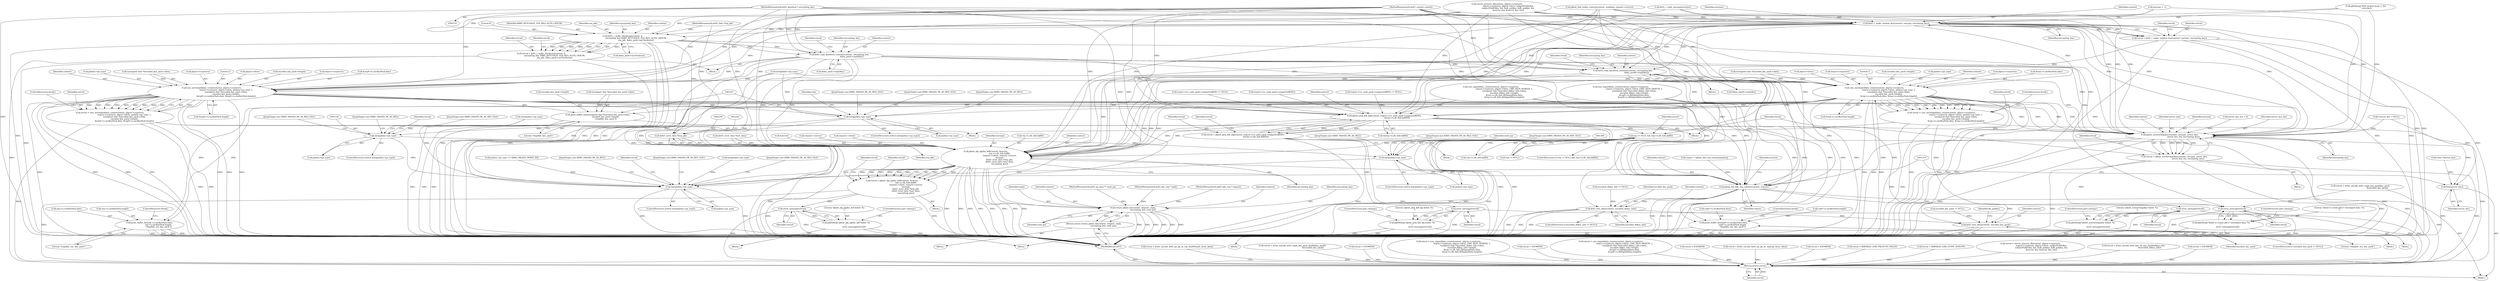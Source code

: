 digraph "0_krb5_db64ca25d661a47b996b4e2645998b5d7f0eb52c@pointer" {
"1000116" [label="(MethodParameterIn,krb5_keyblock * encrypting_key)"];
"1000219" [label="(Call,return_pkinit_kx(context, request, reply,\n                                encrypting_key, send_pa))"];
"1000218" [label="(Return,return return_pkinit_kx(context, request, reply,\n                                encrypting_key, send_pa);)"];
"1000698" [label="(Call,krb5_c_make_random_key(context, enctype, encrypting_key))"];
"1000696" [label="(Call,retval = krb5_c_make_random_key(context, enctype, encrypting_key))"];
"1001006" [label="(Call,error_message(retval))"];
"1001004" [label="(Call,pkiDebug(\"failed to create pkcs7 enveloped data: %s\n\",\n                     error_message(retval)))"];
"1001413" [label="(Return,return retval;)"];
"1000774" [label="(Call,krb5_c_make_checksum(context, 0,\n                                          encrypting_key, KRB5_KEYUSAGE_TGS_REQ_AUTH_CKSUM,\n                                          req_pkt, &key_pack->asChecksum))"];
"1000772" [label="(Call,retval = krb5_c_make_checksum(context, 0,\n                                          encrypting_key, KRB5_KEYUSAGE_TGS_REQ_AUTH_CKSUM,\n                                          req_pkt, &key_pack->asChecksum))"];
"1000832" [label="(Call,krb5_copy_keyblock_contents(context, encrypting_key,\n                                        &key_pack->replyKey))"];
"1000866" [label="(Call,cms_envelopeddata_create(context, plgctx->cryptoctx,\n                                              reqctx->cryptoctx, plgctx->idctx, padata->pa_type, 1,\n                                              (unsigned char *)encoded_key_pack->data,\n                                              encoded_key_pack->length,\n                                              &rep->u.encKeyPack.data, &rep->u.encKeyPack.length))"];
"1000864" [label="(Call,retval = cms_envelopeddata_create(context, plgctx->cryptoctx,\n                                              reqctx->cryptoctx, plgctx->idctx, padata->pa_type, 1,\n                                              (unsigned char *)encoded_key_pack->data,\n                                              encoded_key_pack->length,\n                                              &rep->u.encKeyPack.data, &rep->u.encKeyPack.length))"];
"1001009" [label="(Call,print_buffer_bin((unsigned char *)encoded_key_pack->data,\n                         encoded_key_pack->length,\n                         \"/tmp/kdc_key_pack\"))"];
"1001020" [label="(Call,(int)padata->pa_type)"];
"1001129" [label="(Call,(int)padata->pa_type)"];
"1001303" [label="(Call,(int)padata->pa_type)"];
"1001373" [label="(Call,(int)padata->pa_type)"];
"1001027" [label="(Call,print_buffer_bin(rep->u.encKeyPack.data,\n                             rep->u.encKeyPack.length,\n                             \"/tmp/kdc_enc_key_pack\"))"];
"1001105" [label="(Call,pkinit_pick_kdf_alg(context, reqctx->rcv_auth_pack->supportedKDFs,\n                                         &(rep->u.dh_Info.kdfID)))"];
"1001103" [label="(Call,retval = pkinit_pick_kdf_alg(context, reqctx->rcv_auth_pack->supportedKDFs,\n                                         &(rep->u.dh_Info.kdfID)))"];
"1001125" [label="(Call,error_message(retval))"];
"1001123" [label="(Call,pkiDebug(\"pkinit_pick_kdf_alg failed: %s\n\",\n                         error_message(retval)))"];
"1001194" [label="(Call,rep != NULL && rep->u.dh_Info.kdfID)"];
"1001220" [label="(Call,pkinit_alg_agility_kdf(context, &secret,\n                                            rep->u.dh_Info.kdfID,\n                                            request->client, request->server,\n                                            enctype,\n                                            (krb5_octet_data *)req_pkt,\n                                            (krb5_octet_data *)out_data,\n                                            encrypting_key))"];
"1001218" [label="(Call,retval = pkinit_alg_agility_kdf(context, &secret,\n                                            rep->u.dh_Info.kdfID,\n                                            request->client, request->server,\n                                            enctype,\n                                            (krb5_octet_data *)req_pkt,\n                                            (krb5_octet_data *)out_data,\n                                            encrypting_key))"];
"1001250" [label="(Call,error_message(retval))"];
"1001248" [label="(Call,pkiDebug(\"pkinit_alg_agility_kdf failed: %s\n\",\n                         error_message(retval)))"];
"1001345" [label="(Call,pkinit_fini_kdc_req_context(context, reqctx))"];
"1001358" [label="(Call,krb5_free_data(context, encoded_dhkey_info))"];
"1001365" [label="(Call,krb5_free_data(context, encoded_key_pack))"];
"1001257" [label="(Call,pkinit_octetstring2key(context, enctype, server_key,\n                                            server_key_len, encrypting_key))"];
"1001255" [label="(Call,retval = pkinit_octetstring2key(context, enctype, server_key,\n                                            server_key_len, encrypting_key))"];
"1001268" [label="(Call,error_message(retval))"];
"1001266" [label="(Call,pkiDebug(\"pkinit_octetstring2key failed: %s\n\",\n                         error_message(retval)))"];
"1001370" [label="(Call,free(server_key))"];
"1000935" [label="(Call,krb5_copy_keyblock_contents(context, encrypting_key,\n                                            &key_pack9->replyKey))"];
"1000961" [label="(Call,cms_envelopeddata_create(context, plgctx->cryptoctx,\n                                              reqctx->cryptoctx, plgctx->idctx, padata->pa_type, 1,\n                                              (unsigned char *)encoded_key_pack->data,\n                                              encoded_key_pack->length,\n                                              &rep9->u.encKeyPack.data, &rep9->u.encKeyPack.length))"];
"1000959" [label="(Call,retval = cms_envelopeddata_create(context, plgctx->cryptoctx,\n                                              reqctx->cryptoctx, plgctx->idctx, padata->pa_type, 1,\n                                              (unsigned char *)encoded_key_pack->data,\n                                              encoded_key_pack->length,\n                                              &rep9->u.encKeyPack.data, &rep9->u.encKeyPack.length))"];
"1001046" [label="(Call,print_buffer_bin(rep9->u.encKeyPack.data,\n                             rep9->u.encKeyPack.length,\n                             \"/tmp/kdc_enc_key_pack\"))"];
"1001238" [label="(Call,(krb5_octet_data *)req_pkt)"];
"1001126" [label="(Identifier,retval)"];
"1000759" [label="(Block,)"];
"1000960" [label="(Identifier,retval)"];
"1000693" [label="(Block,)"];
"1000984" [label="(Call,&rep9->u.encKeyPack.data)"];
"1001248" [label="(Call,pkiDebug(\"pkinit_alg_agility_kdf failed: %s\n\",\n                         error_message(retval)))"];
"1001262" [label="(Identifier,encrypting_key)"];
"1000981" [label="(Call,encoded_key_pack->length)"];
"1001131" [label="(Call,padata->pa_type)"];
"1001302" [label="(ControlStructure,switch ((int)padata->pa_type))"];
"1001145" [label="(Call,retval = k5int_encode_krb5_pa_pk_as_rep_draft9(rep9, &out_data))"];
"1000839" [label="(Call,retval = k5int_encode_krb5_reply_key_pack(key_pack,\n                                                      &encoded_key_pack))"];
"1001371" [label="(Identifier,server_key)"];
"1000966" [label="(Call,reqctx->cryptoctx)"];
"1001009" [label="(Call,print_buffer_bin((unsigned char *)encoded_key_pack->data,\n                         encoded_key_pack->length,\n                         \"/tmp/kdc_key_pack\"))"];
"1001004" [label="(Call,pkiDebug(\"failed to create pkcs7 enveloped data: %s\n\",\n                     error_message(retval)))"];
"1001249" [label="(Literal,\"pkinit_alg_agility_kdf failed: %s\n\")"];
"1000942" [label="(Call,retval = k5int_encode_krb5_reply_key_pack_draft9(key_pack9,\n                                                                 &encoded_key_pack))"];
"1000768" [label="(Call,retval = ENOMEM)"];
"1001010" [label="(Call,(unsigned char *)encoded_key_pack->data)"];
"1001309" [label="(JumpTarget,case KRB5_PADATA_PK_AS_REQ:)"];
"1000880" [label="(Literal,1)"];
"1001018" [label="(Literal,\"/tmp/kdc_key_pack\")"];
"1001247" [label="(Block,)"];
"1000594" [label="(Call,retval = cms_signeddata_create(context, plgctx->cryptoctx,\n                                           reqctx->cryptoctx, plgctx->idctx, CMS_SIGN_SERVER, 1,\n                                           (unsigned char *)encoded_dhkey_info->data,\n                                           encoded_dhkey_info->length,\n                                           &rep->u.dh_Info.dhSignedData.data,\n                                           &rep->u.dh_Info.dhSignedData.length))"];
"1001028" [label="(Call,rep->u.encKeyPack.data)"];
"1001080" [label="(Call,reqctx->rcv_auth_pack->supportedKDFs != NULL)"];
"1001270" [label="(ControlStructure,goto cleanup;)"];
"1000220" [label="(Identifier,context)"];
"1000212" [label="(Call,padata->pa_type == KRB5_PADATA_PKINIT_KX)"];
"1000122" [label="(Block,)"];
"1000348" [label="(Call,retval = ENOMEM)"];
"1001244" [label="(Identifier,encrypting_key)"];
"1000151" [label="(Call,*server_key = NULL)"];
"1001267" [label="(Literal,\"pkinit_octetstring2key failed: %s\n\")"];
"1000224" [label="(Identifier,send_pa)"];
"1000114" [label="(MethodParameterIn,krb5_kdc_req * request)"];
"1000696" [label="(Call,retval = krb5_c_make_random_key(context, enctype, encrypting_key))"];
"1001143" [label="(JumpTarget,case KRB5_PADATA_PK_AS_REP_OLD:)"];
"1001251" [label="(Identifier,retval)"];
"1000897" [label="(Call,&rep->u.encKeyPack.length)"];
"1000250" [label="(Call,pkinit_find_realm_context(context, moddata, request->server))"];
"1001305" [label="(Call,padata->pa_type)"];
"1001107" [label="(Call,reqctx->rcv_auth_pack->supportedKDFs)"];
"1001350" [label="(Identifier,scratch)"];
"1001257" [label="(Call,pkinit_octetstring2key(context, enctype, server_key,\n                                            server_key_len, encrypting_key))"];
"1000886" [label="(Call,encoded_key_pack->length)"];
"1001135" [label="(JumpTarget,case KRB5_PADATA_PK_AS_REQ:)"];
"1000937" [label="(Identifier,encrypting_key)"];
"1000775" [label="(Identifier,context)"];
"1000221" [label="(Identifier,request)"];
"1001345" [label="(Call,pkinit_fini_kdc_req_context(context, reqctx))"];
"1001003" [label="(Block,)"];
"1001379" [label="(JumpTarget,case KRB5_PADATA_PK_AS_REQ:)"];
"1001367" [label="(Identifier,encoded_key_pack)"];
"1001210" [label="(Call,(char *)server_key)"];
"1001025" [label="(Block,)"];
"1001366" [label="(Identifier,context)"];
"1001218" [label="(Call,retval = pkinit_alg_agility_kdf(context, &secret,\n                                            rep->u.dh_Info.kdfID,\n                                            request->client, request->server,\n                                            enctype,\n                                            (krb5_octet_data *)req_pkt,\n                                            (krb5_octet_data *)out_data,\n                                            encrypting_key))"];
"1001347" [label="(Identifier,reqctx)"];
"1000773" [label="(Identifier,retval)"];
"1000646" [label="(Call,retval = cms_signeddata_create(context, plgctx->cryptoctx,\n                                           reqctx->cryptoctx, plgctx->idctx, CMS_SIGN_DRAFT9, 1,\n                                           (unsigned char *)encoded_dhkey_info->data,\n                                           encoded_dhkey_info->length,\n                                           &rep9->u.dhSignedData.data,\n                                           &rep9->u.dhSignedData.length))"];
"1000699" [label="(Identifier,context)"];
"1001015" [label="(Call,encoded_key_pack->length)"];
"1001198" [label="(Call,rep->u.dh_Info.kdfID)"];
"1000368" [label="(Call,retval = ENOMEM)"];
"1000840" [label="(Identifier,retval)"];
"1001362" [label="(Call,encoded_key_pack != NULL)"];
"1001365" [label="(Call,krb5_free_data(context, encoded_key_pack))"];
"1000116" [label="(MethodParameterIn,krb5_keyblock * encrypting_key)"];
"1001136" [label="(Call,retval = k5int_encode_krb5_pa_pk_as_rep(rep, &out_data))"];
"1001372" [label="(ControlStructure,switch ((int)padata->pa_type))"];
"1001303" [label="(Call,(int)padata->pa_type)"];
"1000877" [label="(Call,padata->pa_type)"];
"1001205" [label="(Block,)"];
"1000223" [label="(Identifier,encrypting_key)"];
"1000864" [label="(Call,retval = cms_envelopeddata_create(context, plgctx->cryptoctx,\n                                              reqctx->cryptoctx, plgctx->idctx, padata->pa_type, 1,\n                                              (unsigned char *)encoded_key_pack->data,\n                                              encoded_key_pack->length,\n                                              &rep->u.encKeyPack.data, &rep->u.encKeyPack.length))"];
"1001256" [label="(Identifier,retval)"];
"1001019" [label="(ControlStructure,switch ((int)padata->pa_type))"];
"1001258" [label="(Identifier,context)"];
"1001220" [label="(Call,pkinit_alg_agility_kdf(context, &secret,\n                                            rep->u.dh_Info.kdfID,\n                                            request->client, request->server,\n                                            enctype,\n                                            (krb5_octet_data *)req_pkt,\n                                            (krb5_octet_data *)out_data,\n                                            encrypting_key))"];
"1001222" [label="(Call,&secret)"];
"1000489" [label="(Call,server_process_dh(context, plgctx->cryptoctx,\n                                   reqctx->cryptoctx, plgctx->idctx, subjectPublicKey,\n                                   subjectPublicKey_len, &dh_pubkey, &dh_pubkey_len,\n                                   &server_key, &server_key_len))"];
"1001410" [label="(Identifier,retval)"];
"1001027" [label="(Call,print_buffer_bin(rep->u.encKeyPack.data,\n                             rep->u.encKeyPack.length,\n                             \"/tmp/kdc_enc_key_pack\"))"];
"1001260" [label="(Identifier,server_key)"];
"1001268" [label="(Call,error_message(retval))"];
"1001269" [label="(Identifier,retval)"];
"1000867" [label="(Identifier,context)"];
"1001390" [label="(JumpTarget,case KRB5_PADATA_PK_AS_REP_OLD:)"];
"1000920" [label="(Call,retval = ENOMEM)"];
"1001234" [label="(Call,request->server)"];
"1001000" [label="(ControlStructure,break;)"];
"1000698" [label="(Call,krb5_c_make_random_key(context, enctype, encrypting_key))"];
"1000752" [label="(Call,(int)padata->pa_type)"];
"1000834" [label="(Identifier,encrypting_key)"];
"1001264" [label="(Identifier,retval)"];
"1000222" [label="(Identifier,reply)"];
"1000185" [label="(Call,enctype = -1)"];
"1001035" [label="(Call,rep->u.encKeyPack.length)"];
"1001266" [label="(Call,pkiDebug(\"pkinit_octetstring2key failed: %s\n\",\n                         error_message(retval)))"];
"1001047" [label="(Call,rep9->u.encKeyPack.data)"];
"1001231" [label="(Call,request->client)"];
"1000911" [label="(Block,)"];
"1001061" [label="(Literal,\"/tmp/kdc_enc_key_pack\")"];
"1000379" [label="(Call,retval = KRB5KDC_ERR_PREAUTH_FAILED)"];
"1000219" [label="(Call,return_pkinit_kx(context, request, reply,\n                                encrypting_key, send_pa))"];
"1001208" [label="(Identifier,secret)"];
"1001375" [label="(Call,padata->pa_type)"];
"1000111" [label="(MethodParameterIn,krb5_context context)"];
"1000832" [label="(Call,krb5_copy_keyblock_contents(context, encrypting_key,\n                                        &key_pack->replyKey))"];
"1000866" [label="(Call,cms_envelopeddata_create(context, plgctx->cryptoctx,\n                                              reqctx->cryptoctx, plgctx->idctx, padata->pa_type, 1,\n                                              (unsigned char *)encoded_key_pack->data,\n                                              encoded_key_pack->length,\n                                              &rep->u.encKeyPack.data, &rep->u.encKeyPack.length))"];
"1001359" [label="(Identifier,context)"];
"1000992" [label="(Call,&rep9->u.encKeyPack.length)"];
"1001022" [label="(Call,padata->pa_type)"];
"1001129" [label="(Call,(int)padata->pa_type)"];
"1001127" [label="(ControlStructure,goto cleanup;)"];
"1001252" [label="(ControlStructure,goto cleanup;)"];
"1000317" [label="(Call,pkiDebug(\"KDC picked etype = %d\n\", enctype))"];
"1001005" [label="(Literal,\"failed to create pkcs7 enveloped data: %s\n\")"];
"1000772" [label="(Call,retval = krb5_c_make_checksum(context, 0,\n                                          encrypting_key, KRB5_KEYUSAGE_TGS_REQ_AUTH_CKSUM,\n                                          req_pkt, &key_pack->asChecksum))"];
"1001254" [label="(Block,)"];
"1001259" [label="(Identifier,enctype)"];
"1000117" [label="(MethodParameterIn,krb5_pa_data ** send_pa)"];
"1000962" [label="(Identifier,context)"];
"1001105" [label="(Call,pkinit_pick_kdf_alg(context, reqctx->rcv_auth_pack->supportedKDFs,\n                                         &(rep->u.dh_Info.kdfID)))"];
"1000777" [label="(Identifier,encrypting_key)"];
"1001026" [label="(JumpTarget,case KRB5_PADATA_PK_AS_REQ:)"];
"1001103" [label="(Call,retval = pkinit_pick_kdf_alg(context, reqctx->rcv_auth_pack->supportedKDFs,\n                                         &(rep->u.dh_Info.kdfID)))"];
"1001104" [label="(Identifier,retval)"];
"1000159" [label="(Call,server_key_len = 0)"];
"1001265" [label="(Block,)"];
"1000113" [label="(MethodParameterIn,krb5_data *req_pkt)"];
"1001042" [label="(Literal,\"/tmp/kdc_enc_key_pack\")"];
"1001358" [label="(Call,krb5_free_data(context, encoded_dhkey_info))"];
"1001237" [label="(Identifier,enctype)"];
"1000700" [label="(Identifier,enctype)"];
"1000935" [label="(Call,krb5_copy_keyblock_contents(context, encrypting_key,\n                                            &key_pack9->replyKey))"];
"1000703" [label="(Identifier,retval)"];
"1000868" [label="(Call,plgctx->cryptoctx)"];
"1000648" [label="(Call,cms_signeddata_create(context, plgctx->cryptoctx,\n                                           reqctx->cryptoctx, plgctx->idctx, CMS_SIGN_DRAFT9, 1,\n                                           (unsigned char *)encoded_dhkey_info->data,\n                                           encoded_dhkey_info->length,\n                                           &rep9->u.dhSignedData.data,\n                                           &rep9->u.dhSignedData.length))"];
"1001043" [label="(ControlStructure,break;)"];
"1000938" [label="(Call,&key_pack9->replyKey)"];
"1001046" [label="(Call,print_buffer_bin(rep9->u.encKeyPack.data,\n                             rep9->u.encKeyPack.length,\n                             \"/tmp/kdc_enc_key_pack\"))"];
"1000972" [label="(Call,padata->pa_type)"];
"1000976" [label="(Call,(unsigned char *)encoded_key_pack->data)"];
"1001355" [label="(Call,encoded_dhkey_info != NULL)"];
"1000963" [label="(Call,plgctx->cryptoctx)"];
"1000785" [label="(Identifier,retval)"];
"1001020" [label="(Call,(int)padata->pa_type)"];
"1000328" [label="(Call,retval = KRB5KDC_ERR_ETYPE_NOSUPP)"];
"1001255" [label="(Call,retval = pkinit_octetstring2key(context, enctype, server_key,\n                                            server_key_len, encrypting_key))"];
"1001153" [label="(Identifier,retval)"];
"1000587" [label="(Call,(int)padata->pa_type)"];
"1001112" [label="(Call,&(rep->u.dh_Info.kdfID))"];
"1001106" [label="(Identifier,context)"];
"1000865" [label="(Identifier,retval)"];
"1001363" [label="(Identifier,encoded_key_pack)"];
"1000701" [label="(Identifier,encrypting_key)"];
"1001006" [label="(Call,error_message(retval))"];
"1001414" [label="(Identifier,retval)"];
"1001317" [label="(JumpTarget,case KRB5_PADATA_PK_AS_REQ_OLD:)"];
"1000959" [label="(Call,retval = cms_envelopeddata_create(context, plgctx->cryptoctx,\n                                              reqctx->cryptoctx, plgctx->idctx, padata->pa_type, 1,\n                                              (unsigned char *)encoded_key_pack->data,\n                                              encoded_key_pack->length,\n                                              &rep9->u.encKeyPack.data, &rep9->u.encKeyPack.length))"];
"1000697" [label="(Identifier,retval)"];
"1001195" [label="(Call,rep != NULL)"];
"1001238" [label="(Call,(krb5_octet_data *)req_pkt)"];
"1001193" [label="(ControlStructure,if (rep != NULL && rep->u.dh_Info.kdfID))"];
"1001128" [label="(ControlStructure,switch ((int)padata->pa_type))"];
"1001261" [label="(Identifier,server_key_len)"];
"1001224" [label="(Call,rep->u.dh_Info.kdfID)"];
"1000857" [label="(Block,)"];
"1001346" [label="(Identifier,context)"];
"1000889" [label="(Call,&rep->u.encKeyPack.data)"];
"1000881" [label="(Call,(unsigned char *)encoded_key_pack->data)"];
"1001007" [label="(Identifier,retval)"];
"1000487" [label="(Call,retval = server_process_dh(context, plgctx->cryptoctx,\n                                   reqctx->cryptoctx, plgctx->idctx, subjectPublicKey,\n                                   subjectPublicKey_len, &dh_pubkey, &dh_pubkey_len,\n                                   &server_key, &server_key_len))"];
"1001354" [label="(ControlStructure,if (encoded_dhkey_info != NULL))"];
"1000218" [label="(Return,return return_pkinit_kx(context, request, reply,\n                                encrypting_key, send_pa);)"];
"1000975" [label="(Literal,1)"];
"1001067" [label="(Identifier,rep)"];
"1000905" [label="(ControlStructure,break;)"];
"1001361" [label="(ControlStructure,if (encoded_key_pack != NULL))"];
"1001062" [label="(ControlStructure,break;)"];
"1000776" [label="(Literal,0)"];
"1000267" [label="(Call,reqctx = (pkinit_kdc_req_context)modreq)"];
"1000961" [label="(Call,cms_envelopeddata_create(context, plgctx->cryptoctx,\n                                              reqctx->cryptoctx, plgctx->idctx, padata->pa_type, 1,\n                                              (unsigned char *)encoded_key_pack->data,\n                                              encoded_key_pack->length,\n                                              &rep9->u.encKeyPack.data, &rep9->u.encKeyPack.length))"];
"1001102" [label="(Block,)"];
"1001122" [label="(Block,)"];
"1001124" [label="(Literal,\"pkinit_pick_kdf_alg failed: %s\n\")"];
"1000833" [label="(Identifier,context)"];
"1001008" [label="(ControlStructure,goto cleanup;)"];
"1001125" [label="(Call,error_message(retval))"];
"1000563" [label="(Call,retval = k5int_encode_krb5_kdc_dh_key_info(&dhkey_info,\n                                                   &encoded_dhkey_info))"];
"1001221" [label="(Identifier,context)"];
"1000936" [label="(Identifier,context)"];
"1001370" [label="(Call,free(server_key))"];
"1000312" [label="(Call,krb5_c_valid_enctype(enctype))"];
"1001144" [label="(JumpTarget,case KRB5_PADATA_PK_AS_REQ_OLD:)"];
"1001219" [label="(Identifier,retval)"];
"1000778" [label="(Identifier,KRB5_KEYUSAGE_TGS_REQ_AUTH_CKSUM)"];
"1001329" [label="(Identifier,send_pa)"];
"1000943" [label="(Identifier,retval)"];
"1001250" [label="(Call,error_message(retval))"];
"1001415" [label="(MethodReturn,RET)"];
"1000217" [label="(Block,)"];
"1001246" [label="(Identifier,retval)"];
"1000969" [label="(Call,plgctx->idctx)"];
"1001241" [label="(Call,(krb5_octet_data *)out_data)"];
"1000779" [label="(Identifier,req_pkt)"];
"1000780" [label="(Call,&key_pack->asChecksum)"];
"1000874" [label="(Call,plgctx->idctx)"];
"1001045" [label="(JumpTarget,case KRB5_PADATA_PK_AS_REQ_OLD:)"];
"1001283" [label="(Call,retval = ENOMEM)"];
"1000852" [label="(Call,(int)padata->pa_type)"];
"1001095" [label="(Call,reqctx->rcv_auth_pack->supportedKDFs != NULL)"];
"1001123" [label="(Call,pkiDebug(\"pkinit_pick_kdf_alg failed: %s\n\",\n                         error_message(retval)))"];
"1001360" [label="(Identifier,encoded_dhkey_info)"];
"1001318" [label="(JumpTarget,case KRB5_PADATA_PK_AS_REP_OLD:)"];
"1000835" [label="(Call,&key_pack->replyKey)"];
"1001373" [label="(Call,(int)padata->pa_type)"];
"1001391" [label="(JumpTarget,case KRB5_PADATA_PK_AS_REQ_OLD:)"];
"1001413" [label="(Return,return retval;)"];
"1000871" [label="(Call,reqctx->cryptoctx)"];
"1000596" [label="(Call,cms_signeddata_create(context, plgctx->cryptoctx,\n                                           reqctx->cryptoctx, plgctx->idctx, CMS_SIGN_SERVER, 1,\n                                           (unsigned char *)encoded_dhkey_info->data,\n                                           encoded_dhkey_info->length,\n                                           &rep->u.dh_Info.dhSignedData.data,\n                                           &rep->u.dh_Info.dhSignedData.length))"];
"1000774" [label="(Call,krb5_c_make_checksum(context, 0,\n                                          encrypting_key, KRB5_KEYUSAGE_TGS_REQ_AUTH_CKSUM,\n                                          req_pkt, &key_pack->asChecksum))"];
"1001121" [label="(Identifier,retval)"];
"1001194" [label="(Call,rep != NULL && rep->u.dh_Info.kdfID)"];
"1001369" [label="(Identifier,dh_pubkey)"];
"1001044" [label="(JumpTarget,case KRB5_PADATA_PK_AS_REP_OLD:)"];
"1001240" [label="(Identifier,req_pkt)"];
"1000115" [label="(MethodParameterIn,krb5_kdc_rep * reply)"];
"1001054" [label="(Call,rep9->u.encKeyPack.length)"];
"1000116" -> "1000110"  [label="AST: "];
"1000116" -> "1001415"  [label="DDG: "];
"1000116" -> "1000219"  [label="DDG: "];
"1000116" -> "1000698"  [label="DDG: "];
"1000116" -> "1000774"  [label="DDG: "];
"1000116" -> "1000832"  [label="DDG: "];
"1000116" -> "1000935"  [label="DDG: "];
"1000116" -> "1001220"  [label="DDG: "];
"1000116" -> "1001257"  [label="DDG: "];
"1000219" -> "1000218"  [label="AST: "];
"1000219" -> "1000224"  [label="CFG: "];
"1000220" -> "1000219"  [label="AST: "];
"1000221" -> "1000219"  [label="AST: "];
"1000222" -> "1000219"  [label="AST: "];
"1000223" -> "1000219"  [label="AST: "];
"1000224" -> "1000219"  [label="AST: "];
"1000218" -> "1000219"  [label="CFG: "];
"1000219" -> "1001415"  [label="DDG: "];
"1000219" -> "1001415"  [label="DDG: "];
"1000219" -> "1001415"  [label="DDG: "];
"1000219" -> "1001415"  [label="DDG: "];
"1000219" -> "1001415"  [label="DDG: "];
"1000219" -> "1001415"  [label="DDG: "];
"1000219" -> "1000218"  [label="DDG: "];
"1000111" -> "1000219"  [label="DDG: "];
"1000114" -> "1000219"  [label="DDG: "];
"1000115" -> "1000219"  [label="DDG: "];
"1000117" -> "1000219"  [label="DDG: "];
"1000218" -> "1000217"  [label="AST: "];
"1001415" -> "1000218"  [label="CFG: "];
"1000218" -> "1001415"  [label="DDG: "];
"1000698" -> "1000696"  [label="AST: "];
"1000698" -> "1000701"  [label="CFG: "];
"1000699" -> "1000698"  [label="AST: "];
"1000700" -> "1000698"  [label="AST: "];
"1000701" -> "1000698"  [label="AST: "];
"1000696" -> "1000698"  [label="CFG: "];
"1000698" -> "1001415"  [label="DDG: "];
"1000698" -> "1001415"  [label="DDG: "];
"1000698" -> "1000696"  [label="DDG: "];
"1000698" -> "1000696"  [label="DDG: "];
"1000698" -> "1000696"  [label="DDG: "];
"1000250" -> "1000698"  [label="DDG: "];
"1000489" -> "1000698"  [label="DDG: "];
"1000111" -> "1000698"  [label="DDG: "];
"1000185" -> "1000698"  [label="DDG: "];
"1000312" -> "1000698"  [label="DDG: "];
"1000317" -> "1000698"  [label="DDG: "];
"1000698" -> "1000774"  [label="DDG: "];
"1000698" -> "1000774"  [label="DDG: "];
"1000698" -> "1000866"  [label="DDG: "];
"1000698" -> "1000935"  [label="DDG: "];
"1000698" -> "1000935"  [label="DDG: "];
"1000698" -> "1000961"  [label="DDG: "];
"1000698" -> "1001105"  [label="DDG: "];
"1000698" -> "1001220"  [label="DDG: "];
"1000698" -> "1001220"  [label="DDG: "];
"1000698" -> "1001220"  [label="DDG: "];
"1000698" -> "1001257"  [label="DDG: "];
"1000698" -> "1001257"  [label="DDG: "];
"1000698" -> "1001257"  [label="DDG: "];
"1000698" -> "1001345"  [label="DDG: "];
"1000696" -> "1000693"  [label="AST: "];
"1000697" -> "1000696"  [label="AST: "];
"1000703" -> "1000696"  [label="CFG: "];
"1000696" -> "1001415"  [label="DDG: "];
"1000696" -> "1001415"  [label="DDG: "];
"1000696" -> "1001006"  [label="DDG: "];
"1000696" -> "1001413"  [label="DDG: "];
"1001006" -> "1001004"  [label="AST: "];
"1001006" -> "1001007"  [label="CFG: "];
"1001007" -> "1001006"  [label="AST: "];
"1001004" -> "1001006"  [label="CFG: "];
"1001006" -> "1001415"  [label="DDG: "];
"1001006" -> "1001004"  [label="DDG: "];
"1000959" -> "1001006"  [label="DDG: "];
"1000839" -> "1001006"  [label="DDG: "];
"1000864" -> "1001006"  [label="DDG: "];
"1001006" -> "1001413"  [label="DDG: "];
"1001004" -> "1001003"  [label="AST: "];
"1001005" -> "1001004"  [label="AST: "];
"1001008" -> "1001004"  [label="CFG: "];
"1001004" -> "1001415"  [label="DDG: "];
"1001004" -> "1001415"  [label="DDG: "];
"1001413" -> "1000122"  [label="AST: "];
"1001413" -> "1001414"  [label="CFG: "];
"1001414" -> "1001413"  [label="AST: "];
"1001415" -> "1001413"  [label="CFG: "];
"1001413" -> "1001415"  [label="DDG: "];
"1001414" -> "1001413"  [label="DDG: "];
"1000368" -> "1001413"  [label="DDG: "];
"1000772" -> "1001413"  [label="DDG: "];
"1000594" -> "1001413"  [label="DDG: "];
"1001136" -> "1001413"  [label="DDG: "];
"1001103" -> "1001413"  [label="DDG: "];
"1000379" -> "1001413"  [label="DDG: "];
"1000942" -> "1001413"  [label="DDG: "];
"1001255" -> "1001413"  [label="DDG: "];
"1000328" -> "1001413"  [label="DDG: "];
"1001218" -> "1001413"  [label="DDG: "];
"1001268" -> "1001413"  [label="DDG: "];
"1000959" -> "1001413"  [label="DDG: "];
"1001283" -> "1001413"  [label="DDG: "];
"1000839" -> "1001413"  [label="DDG: "];
"1001250" -> "1001413"  [label="DDG: "];
"1000348" -> "1001413"  [label="DDG: "];
"1000864" -> "1001413"  [label="DDG: "];
"1000487" -> "1001413"  [label="DDG: "];
"1000920" -> "1001413"  [label="DDG: "];
"1000646" -> "1001413"  [label="DDG: "];
"1001145" -> "1001413"  [label="DDG: "];
"1000768" -> "1001413"  [label="DDG: "];
"1001125" -> "1001413"  [label="DDG: "];
"1000563" -> "1001413"  [label="DDG: "];
"1000774" -> "1000772"  [label="AST: "];
"1000774" -> "1000780"  [label="CFG: "];
"1000775" -> "1000774"  [label="AST: "];
"1000776" -> "1000774"  [label="AST: "];
"1000777" -> "1000774"  [label="AST: "];
"1000778" -> "1000774"  [label="AST: "];
"1000779" -> "1000774"  [label="AST: "];
"1000780" -> "1000774"  [label="AST: "];
"1000772" -> "1000774"  [label="CFG: "];
"1000774" -> "1001415"  [label="DDG: "];
"1000774" -> "1001415"  [label="DDG: "];
"1000774" -> "1001415"  [label="DDG: "];
"1000774" -> "1001415"  [label="DDG: "];
"1000774" -> "1000772"  [label="DDG: "];
"1000774" -> "1000772"  [label="DDG: "];
"1000774" -> "1000772"  [label="DDG: "];
"1000774" -> "1000772"  [label="DDG: "];
"1000774" -> "1000772"  [label="DDG: "];
"1000774" -> "1000772"  [label="DDG: "];
"1000111" -> "1000774"  [label="DDG: "];
"1000113" -> "1000774"  [label="DDG: "];
"1000774" -> "1000832"  [label="DDG: "];
"1000774" -> "1000832"  [label="DDG: "];
"1000774" -> "1001238"  [label="DDG: "];
"1000774" -> "1001345"  [label="DDG: "];
"1000772" -> "1000759"  [label="AST: "];
"1000773" -> "1000772"  [label="AST: "];
"1000785" -> "1000772"  [label="CFG: "];
"1000772" -> "1001415"  [label="DDG: "];
"1000772" -> "1001415"  [label="DDG: "];
"1000832" -> "1000759"  [label="AST: "];
"1000832" -> "1000835"  [label="CFG: "];
"1000833" -> "1000832"  [label="AST: "];
"1000834" -> "1000832"  [label="AST: "];
"1000835" -> "1000832"  [label="AST: "];
"1000840" -> "1000832"  [label="CFG: "];
"1000832" -> "1001415"  [label="DDG: "];
"1000832" -> "1001415"  [label="DDG: "];
"1000832" -> "1001415"  [label="DDG: "];
"1000111" -> "1000832"  [label="DDG: "];
"1000832" -> "1000866"  [label="DDG: "];
"1000832" -> "1000935"  [label="DDG: "];
"1000832" -> "1000935"  [label="DDG: "];
"1000832" -> "1000961"  [label="DDG: "];
"1000832" -> "1001105"  [label="DDG: "];
"1000832" -> "1001220"  [label="DDG: "];
"1000832" -> "1001220"  [label="DDG: "];
"1000832" -> "1001257"  [label="DDG: "];
"1000832" -> "1001257"  [label="DDG: "];
"1000832" -> "1001345"  [label="DDG: "];
"1000866" -> "1000864"  [label="AST: "];
"1000866" -> "1000897"  [label="CFG: "];
"1000867" -> "1000866"  [label="AST: "];
"1000868" -> "1000866"  [label="AST: "];
"1000871" -> "1000866"  [label="AST: "];
"1000874" -> "1000866"  [label="AST: "];
"1000877" -> "1000866"  [label="AST: "];
"1000880" -> "1000866"  [label="AST: "];
"1000881" -> "1000866"  [label="AST: "];
"1000886" -> "1000866"  [label="AST: "];
"1000889" -> "1000866"  [label="AST: "];
"1000897" -> "1000866"  [label="AST: "];
"1000864" -> "1000866"  [label="CFG: "];
"1000866" -> "1001415"  [label="DDG: "];
"1000866" -> "1001415"  [label="DDG: "];
"1000866" -> "1001415"  [label="DDG: "];
"1000866" -> "1001415"  [label="DDG: "];
"1000866" -> "1001415"  [label="DDG: "];
"1000866" -> "1001415"  [label="DDG: "];
"1000866" -> "1001415"  [label="DDG: "];
"1000866" -> "1000864"  [label="DDG: "];
"1000866" -> "1000864"  [label="DDG: "];
"1000866" -> "1000864"  [label="DDG: "];
"1000866" -> "1000864"  [label="DDG: "];
"1000866" -> "1000864"  [label="DDG: "];
"1000866" -> "1000864"  [label="DDG: "];
"1000866" -> "1000864"  [label="DDG: "];
"1000866" -> "1000864"  [label="DDG: "];
"1000866" -> "1000864"  [label="DDG: "];
"1000866" -> "1000864"  [label="DDG: "];
"1000111" -> "1000866"  [label="DDG: "];
"1000489" -> "1000866"  [label="DDG: "];
"1000489" -> "1000866"  [label="DDG: "];
"1000489" -> "1000866"  [label="DDG: "];
"1000852" -> "1000866"  [label="DDG: "];
"1000881" -> "1000866"  [label="DDG: "];
"1000866" -> "1001009"  [label="DDG: "];
"1000866" -> "1001020"  [label="DDG: "];
"1000866" -> "1001027"  [label="DDG: "];
"1000866" -> "1001027"  [label="DDG: "];
"1000866" -> "1001105"  [label="DDG: "];
"1000866" -> "1001220"  [label="DDG: "];
"1000866" -> "1001257"  [label="DDG: "];
"1000866" -> "1001345"  [label="DDG: "];
"1000866" -> "1001373"  [label="DDG: "];
"1000864" -> "1000857"  [label="AST: "];
"1000865" -> "1000864"  [label="AST: "];
"1000905" -> "1000864"  [label="CFG: "];
"1000864" -> "1001415"  [label="DDG: "];
"1000864" -> "1001415"  [label="DDG: "];
"1001009" -> "1000693"  [label="AST: "];
"1001009" -> "1001018"  [label="CFG: "];
"1001010" -> "1001009"  [label="AST: "];
"1001015" -> "1001009"  [label="AST: "];
"1001018" -> "1001009"  [label="AST: "];
"1001021" -> "1001009"  [label="CFG: "];
"1001009" -> "1001415"  [label="DDG: "];
"1001009" -> "1001415"  [label="DDG: "];
"1001009" -> "1001415"  [label="DDG: "];
"1001010" -> "1001009"  [label="DDG: "];
"1000961" -> "1001009"  [label="DDG: "];
"1001020" -> "1001019"  [label="AST: "];
"1001020" -> "1001022"  [label="CFG: "];
"1001021" -> "1001020"  [label="AST: "];
"1001022" -> "1001020"  [label="AST: "];
"1001026" -> "1001020"  [label="CFG: "];
"1001044" -> "1001020"  [label="CFG: "];
"1001045" -> "1001020"  [label="CFG: "];
"1001067" -> "1001020"  [label="CFG: "];
"1000961" -> "1001020"  [label="DDG: "];
"1000852" -> "1001020"  [label="DDG: "];
"1001020" -> "1001129"  [label="DDG: "];
"1001020" -> "1001373"  [label="DDG: "];
"1001129" -> "1001128"  [label="AST: "];
"1001129" -> "1001131"  [label="CFG: "];
"1001130" -> "1001129"  [label="AST: "];
"1001131" -> "1001129"  [label="AST: "];
"1001135" -> "1001129"  [label="CFG: "];
"1001143" -> "1001129"  [label="CFG: "];
"1001144" -> "1001129"  [label="CFG: "];
"1001153" -> "1001129"  [label="CFG: "];
"1000587" -> "1001129"  [label="DDG: "];
"1001129" -> "1001303"  [label="DDG: "];
"1001129" -> "1001373"  [label="DDG: "];
"1001303" -> "1001302"  [label="AST: "];
"1001303" -> "1001305"  [label="CFG: "];
"1001304" -> "1001303"  [label="AST: "];
"1001305" -> "1001303"  [label="AST: "];
"1001309" -> "1001303"  [label="CFG: "];
"1001317" -> "1001303"  [label="CFG: "];
"1001318" -> "1001303"  [label="CFG: "];
"1001329" -> "1001303"  [label="CFG: "];
"1001303" -> "1001373"  [label="DDG: "];
"1001373" -> "1001372"  [label="AST: "];
"1001373" -> "1001375"  [label="CFG: "];
"1001374" -> "1001373"  [label="AST: "];
"1001375" -> "1001373"  [label="AST: "];
"1001379" -> "1001373"  [label="CFG: "];
"1001390" -> "1001373"  [label="CFG: "];
"1001391" -> "1001373"  [label="CFG: "];
"1001410" -> "1001373"  [label="CFG: "];
"1001373" -> "1001415"  [label="DDG: "];
"1001373" -> "1001415"  [label="DDG: "];
"1000752" -> "1001373"  [label="DDG: "];
"1000961" -> "1001373"  [label="DDG: "];
"1000587" -> "1001373"  [label="DDG: "];
"1000852" -> "1001373"  [label="DDG: "];
"1000212" -> "1001373"  [label="DDG: "];
"1001027" -> "1001025"  [label="AST: "];
"1001027" -> "1001042"  [label="CFG: "];
"1001028" -> "1001027"  [label="AST: "];
"1001035" -> "1001027"  [label="AST: "];
"1001042" -> "1001027"  [label="AST: "];
"1001043" -> "1001027"  [label="CFG: "];
"1001027" -> "1001415"  [label="DDG: "];
"1001027" -> "1001415"  [label="DDG: "];
"1001027" -> "1001415"  [label="DDG: "];
"1001105" -> "1001103"  [label="AST: "];
"1001105" -> "1001112"  [label="CFG: "];
"1001106" -> "1001105"  [label="AST: "];
"1001107" -> "1001105"  [label="AST: "];
"1001112" -> "1001105"  [label="AST: "];
"1001103" -> "1001105"  [label="CFG: "];
"1001105" -> "1001415"  [label="DDG: "];
"1001105" -> "1001415"  [label="DDG: "];
"1001105" -> "1001103"  [label="DDG: "];
"1001105" -> "1001103"  [label="DDG: "];
"1001105" -> "1001103"  [label="DDG: "];
"1000250" -> "1001105"  [label="DDG: "];
"1000596" -> "1001105"  [label="DDG: "];
"1000961" -> "1001105"  [label="DDG: "];
"1000648" -> "1001105"  [label="DDG: "];
"1000489" -> "1001105"  [label="DDG: "];
"1000111" -> "1001105"  [label="DDG: "];
"1001080" -> "1001105"  [label="DDG: "];
"1001095" -> "1001105"  [label="DDG: "];
"1001105" -> "1001194"  [label="DDG: "];
"1001105" -> "1001220"  [label="DDG: "];
"1001105" -> "1001220"  [label="DDG: "];
"1001105" -> "1001257"  [label="DDG: "];
"1001105" -> "1001345"  [label="DDG: "];
"1001103" -> "1001102"  [label="AST: "];
"1001104" -> "1001103"  [label="AST: "];
"1001121" -> "1001103"  [label="CFG: "];
"1001103" -> "1001415"  [label="DDG: "];
"1001103" -> "1001415"  [label="DDG: "];
"1001103" -> "1001125"  [label="DDG: "];
"1001125" -> "1001123"  [label="AST: "];
"1001125" -> "1001126"  [label="CFG: "];
"1001126" -> "1001125"  [label="AST: "];
"1001123" -> "1001125"  [label="CFG: "];
"1001125" -> "1001415"  [label="DDG: "];
"1001125" -> "1001123"  [label="DDG: "];
"1001123" -> "1001122"  [label="AST: "];
"1001124" -> "1001123"  [label="AST: "];
"1001127" -> "1001123"  [label="CFG: "];
"1001123" -> "1001415"  [label="DDG: "];
"1001123" -> "1001415"  [label="DDG: "];
"1001194" -> "1001193"  [label="AST: "];
"1001194" -> "1001195"  [label="CFG: "];
"1001194" -> "1001198"  [label="CFG: "];
"1001195" -> "1001194"  [label="AST: "];
"1001198" -> "1001194"  [label="AST: "];
"1001208" -> "1001194"  [label="CFG: "];
"1001256" -> "1001194"  [label="CFG: "];
"1001194" -> "1001415"  [label="DDG: "];
"1001194" -> "1001415"  [label="DDG: "];
"1001194" -> "1001415"  [label="DDG: "];
"1001195" -> "1001194"  [label="DDG: "];
"1001195" -> "1001194"  [label="DDG: "];
"1001194" -> "1001220"  [label="DDG: "];
"1001220" -> "1001218"  [label="AST: "];
"1001220" -> "1001244"  [label="CFG: "];
"1001221" -> "1001220"  [label="AST: "];
"1001222" -> "1001220"  [label="AST: "];
"1001224" -> "1001220"  [label="AST: "];
"1001231" -> "1001220"  [label="AST: "];
"1001234" -> "1001220"  [label="AST: "];
"1001237" -> "1001220"  [label="AST: "];
"1001238" -> "1001220"  [label="AST: "];
"1001241" -> "1001220"  [label="AST: "];
"1001244" -> "1001220"  [label="AST: "];
"1001218" -> "1001220"  [label="CFG: "];
"1001220" -> "1001415"  [label="DDG: "];
"1001220" -> "1001415"  [label="DDG: "];
"1001220" -> "1001415"  [label="DDG: "];
"1001220" -> "1001415"  [label="DDG: "];
"1001220" -> "1001415"  [label="DDG: "];
"1001220" -> "1001415"  [label="DDG: "];
"1001220" -> "1001415"  [label="DDG: "];
"1001220" -> "1001415"  [label="DDG: "];
"1001220" -> "1001218"  [label="DDG: "];
"1001220" -> "1001218"  [label="DDG: "];
"1001220" -> "1001218"  [label="DDG: "];
"1001220" -> "1001218"  [label="DDG: "];
"1001220" -> "1001218"  [label="DDG: "];
"1001220" -> "1001218"  [label="DDG: "];
"1001220" -> "1001218"  [label="DDG: "];
"1001220" -> "1001218"  [label="DDG: "];
"1001220" -> "1001218"  [label="DDG: "];
"1000250" -> "1001220"  [label="DDG: "];
"1000250" -> "1001220"  [label="DDG: "];
"1000596" -> "1001220"  [label="DDG: "];
"1000961" -> "1001220"  [label="DDG: "];
"1000648" -> "1001220"  [label="DDG: "];
"1000489" -> "1001220"  [label="DDG: "];
"1000111" -> "1001220"  [label="DDG: "];
"1000185" -> "1001220"  [label="DDG: "];
"1000312" -> "1001220"  [label="DDG: "];
"1000317" -> "1001220"  [label="DDG: "];
"1001238" -> "1001220"  [label="DDG: "];
"1001241" -> "1001220"  [label="DDG: "];
"1000935" -> "1001220"  [label="DDG: "];
"1001220" -> "1001345"  [label="DDG: "];
"1001218" -> "1001205"  [label="AST: "];
"1001219" -> "1001218"  [label="AST: "];
"1001246" -> "1001218"  [label="CFG: "];
"1001218" -> "1001415"  [label="DDG: "];
"1001218" -> "1001415"  [label="DDG: "];
"1001218" -> "1001250"  [label="DDG: "];
"1001250" -> "1001248"  [label="AST: "];
"1001250" -> "1001251"  [label="CFG: "];
"1001251" -> "1001250"  [label="AST: "];
"1001248" -> "1001250"  [label="CFG: "];
"1001250" -> "1001415"  [label="DDG: "];
"1001250" -> "1001248"  [label="DDG: "];
"1001248" -> "1001247"  [label="AST: "];
"1001249" -> "1001248"  [label="AST: "];
"1001252" -> "1001248"  [label="CFG: "];
"1001248" -> "1001415"  [label="DDG: "];
"1001248" -> "1001415"  [label="DDG: "];
"1001345" -> "1000122"  [label="AST: "];
"1001345" -> "1001347"  [label="CFG: "];
"1001346" -> "1001345"  [label="AST: "];
"1001347" -> "1001345"  [label="AST: "];
"1001350" -> "1001345"  [label="CFG: "];
"1001345" -> "1001415"  [label="DDG: "];
"1001345" -> "1001415"  [label="DDG: "];
"1001345" -> "1001415"  [label="DDG: "];
"1000250" -> "1001345"  [label="DDG: "];
"1000935" -> "1001345"  [label="DDG: "];
"1001257" -> "1001345"  [label="DDG: "];
"1000596" -> "1001345"  [label="DDG: "];
"1000961" -> "1001345"  [label="DDG: "];
"1000648" -> "1001345"  [label="DDG: "];
"1000489" -> "1001345"  [label="DDG: "];
"1000111" -> "1001345"  [label="DDG: "];
"1000267" -> "1001345"  [label="DDG: "];
"1001345" -> "1001358"  [label="DDG: "];
"1001345" -> "1001365"  [label="DDG: "];
"1001358" -> "1001354"  [label="AST: "];
"1001358" -> "1001360"  [label="CFG: "];
"1001359" -> "1001358"  [label="AST: "];
"1001360" -> "1001358"  [label="AST: "];
"1001363" -> "1001358"  [label="CFG: "];
"1001358" -> "1001415"  [label="DDG: "];
"1001358" -> "1001415"  [label="DDG: "];
"1001358" -> "1001415"  [label="DDG: "];
"1000111" -> "1001358"  [label="DDG: "];
"1001355" -> "1001358"  [label="DDG: "];
"1001358" -> "1001365"  [label="DDG: "];
"1001365" -> "1001361"  [label="AST: "];
"1001365" -> "1001367"  [label="CFG: "];
"1001366" -> "1001365"  [label="AST: "];
"1001367" -> "1001365"  [label="AST: "];
"1001369" -> "1001365"  [label="CFG: "];
"1001365" -> "1001415"  [label="DDG: "];
"1001365" -> "1001415"  [label="DDG: "];
"1001365" -> "1001415"  [label="DDG: "];
"1000111" -> "1001365"  [label="DDG: "];
"1001362" -> "1001365"  [label="DDG: "];
"1001257" -> "1001255"  [label="AST: "];
"1001257" -> "1001262"  [label="CFG: "];
"1001258" -> "1001257"  [label="AST: "];
"1001259" -> "1001257"  [label="AST: "];
"1001260" -> "1001257"  [label="AST: "];
"1001261" -> "1001257"  [label="AST: "];
"1001262" -> "1001257"  [label="AST: "];
"1001255" -> "1001257"  [label="CFG: "];
"1001257" -> "1001415"  [label="DDG: "];
"1001257" -> "1001415"  [label="DDG: "];
"1001257" -> "1001415"  [label="DDG: "];
"1001257" -> "1001255"  [label="DDG: "];
"1001257" -> "1001255"  [label="DDG: "];
"1001257" -> "1001255"  [label="DDG: "];
"1001257" -> "1001255"  [label="DDG: "];
"1001257" -> "1001255"  [label="DDG: "];
"1000250" -> "1001257"  [label="DDG: "];
"1000596" -> "1001257"  [label="DDG: "];
"1000961" -> "1001257"  [label="DDG: "];
"1000648" -> "1001257"  [label="DDG: "];
"1000489" -> "1001257"  [label="DDG: "];
"1000111" -> "1001257"  [label="DDG: "];
"1000185" -> "1001257"  [label="DDG: "];
"1000312" -> "1001257"  [label="DDG: "];
"1000317" -> "1001257"  [label="DDG: "];
"1000151" -> "1001257"  [label="DDG: "];
"1000159" -> "1001257"  [label="DDG: "];
"1000935" -> "1001257"  [label="DDG: "];
"1001257" -> "1001370"  [label="DDG: "];
"1001255" -> "1001254"  [label="AST: "];
"1001256" -> "1001255"  [label="AST: "];
"1001264" -> "1001255"  [label="CFG: "];
"1001255" -> "1001415"  [label="DDG: "];
"1001255" -> "1001415"  [label="DDG: "];
"1001255" -> "1001268"  [label="DDG: "];
"1001268" -> "1001266"  [label="AST: "];
"1001268" -> "1001269"  [label="CFG: "];
"1001269" -> "1001268"  [label="AST: "];
"1001266" -> "1001268"  [label="CFG: "];
"1001268" -> "1001415"  [label="DDG: "];
"1001268" -> "1001266"  [label="DDG: "];
"1001266" -> "1001265"  [label="AST: "];
"1001267" -> "1001266"  [label="AST: "];
"1001270" -> "1001266"  [label="CFG: "];
"1001266" -> "1001415"  [label="DDG: "];
"1001266" -> "1001415"  [label="DDG: "];
"1001370" -> "1000122"  [label="AST: "];
"1001370" -> "1001371"  [label="CFG: "];
"1001371" -> "1001370"  [label="AST: "];
"1001374" -> "1001370"  [label="CFG: "];
"1001370" -> "1001415"  [label="DDG: "];
"1000151" -> "1001370"  [label="DDG: "];
"1001210" -> "1001370"  [label="DDG: "];
"1000935" -> "1000911"  [label="AST: "];
"1000935" -> "1000938"  [label="CFG: "];
"1000936" -> "1000935"  [label="AST: "];
"1000937" -> "1000935"  [label="AST: "];
"1000938" -> "1000935"  [label="AST: "];
"1000943" -> "1000935"  [label="CFG: "];
"1000935" -> "1001415"  [label="DDG: "];
"1000935" -> "1001415"  [label="DDG: "];
"1000935" -> "1001415"  [label="DDG: "];
"1000111" -> "1000935"  [label="DDG: "];
"1000935" -> "1000961"  [label="DDG: "];
"1000961" -> "1000959"  [label="AST: "];
"1000961" -> "1000992"  [label="CFG: "];
"1000962" -> "1000961"  [label="AST: "];
"1000963" -> "1000961"  [label="AST: "];
"1000966" -> "1000961"  [label="AST: "];
"1000969" -> "1000961"  [label="AST: "];
"1000972" -> "1000961"  [label="AST: "];
"1000975" -> "1000961"  [label="AST: "];
"1000976" -> "1000961"  [label="AST: "];
"1000981" -> "1000961"  [label="AST: "];
"1000984" -> "1000961"  [label="AST: "];
"1000992" -> "1000961"  [label="AST: "];
"1000959" -> "1000961"  [label="CFG: "];
"1000961" -> "1001415"  [label="DDG: "];
"1000961" -> "1001415"  [label="DDG: "];
"1000961" -> "1001415"  [label="DDG: "];
"1000961" -> "1001415"  [label="DDG: "];
"1000961" -> "1001415"  [label="DDG: "];
"1000961" -> "1001415"  [label="DDG: "];
"1000961" -> "1001415"  [label="DDG: "];
"1000961" -> "1000959"  [label="DDG: "];
"1000961" -> "1000959"  [label="DDG: "];
"1000961" -> "1000959"  [label="DDG: "];
"1000961" -> "1000959"  [label="DDG: "];
"1000961" -> "1000959"  [label="DDG: "];
"1000961" -> "1000959"  [label="DDG: "];
"1000961" -> "1000959"  [label="DDG: "];
"1000961" -> "1000959"  [label="DDG: "];
"1000961" -> "1000959"  [label="DDG: "];
"1000961" -> "1000959"  [label="DDG: "];
"1000111" -> "1000961"  [label="DDG: "];
"1000489" -> "1000961"  [label="DDG: "];
"1000489" -> "1000961"  [label="DDG: "];
"1000489" -> "1000961"  [label="DDG: "];
"1000852" -> "1000961"  [label="DDG: "];
"1000976" -> "1000961"  [label="DDG: "];
"1000961" -> "1001046"  [label="DDG: "];
"1000961" -> "1001046"  [label="DDG: "];
"1000959" -> "1000857"  [label="AST: "];
"1000960" -> "1000959"  [label="AST: "];
"1001000" -> "1000959"  [label="CFG: "];
"1000959" -> "1001415"  [label="DDG: "];
"1000959" -> "1001415"  [label="DDG: "];
"1001046" -> "1001025"  [label="AST: "];
"1001046" -> "1001061"  [label="CFG: "];
"1001047" -> "1001046"  [label="AST: "];
"1001054" -> "1001046"  [label="AST: "];
"1001061" -> "1001046"  [label="AST: "];
"1001062" -> "1001046"  [label="CFG: "];
"1001046" -> "1001415"  [label="DDG: "];
"1001046" -> "1001415"  [label="DDG: "];
"1001046" -> "1001415"  [label="DDG: "];
"1001238" -> "1001240"  [label="CFG: "];
"1001239" -> "1001238"  [label="AST: "];
"1001240" -> "1001238"  [label="AST: "];
"1001242" -> "1001238"  [label="CFG: "];
"1001238" -> "1001415"  [label="DDG: "];
"1000113" -> "1001238"  [label="DDG: "];
}
